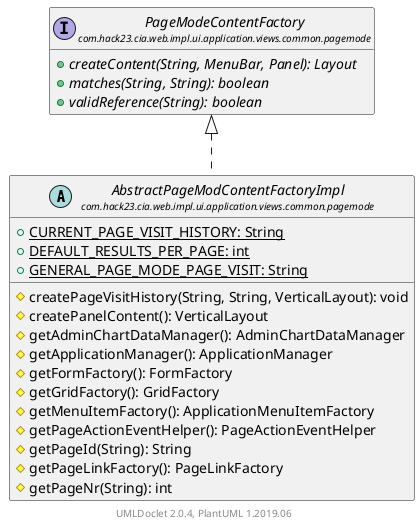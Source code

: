 @startuml
    set namespaceSeparator none
    hide empty fields
    hide empty methods

    abstract class "<size:14>AbstractPageModContentFactoryImpl\n<size:10>com.hack23.cia.web.impl.ui.application.views.common.pagemode" as com.hack23.cia.web.impl.ui.application.views.common.pagemode.AbstractPageModContentFactoryImpl [[AbstractPageModContentFactoryImpl.html]] {
        {static} +CURRENT_PAGE_VISIT_HISTORY: String
        {static} +DEFAULT_RESULTS_PER_PAGE: int
        {static} +GENERAL_PAGE_MODE_PAGE_VISIT: String
        #createPageVisitHistory(String, String, VerticalLayout): void
        #createPanelContent(): VerticalLayout
        #getAdminChartDataManager(): AdminChartDataManager
        #getApplicationManager(): ApplicationManager
        #getFormFactory(): FormFactory
        #getGridFactory(): GridFactory
        #getMenuItemFactory(): ApplicationMenuItemFactory
        #getPageActionEventHelper(): PageActionEventHelper
        #getPageId(String): String
        #getPageLinkFactory(): PageLinkFactory
        #getPageNr(String): int
    }

    interface "<size:14>PageModeContentFactory\n<size:10>com.hack23.cia.web.impl.ui.application.views.common.pagemode" as com.hack23.cia.web.impl.ui.application.views.common.pagemode.PageModeContentFactory [[PageModeContentFactory.html]] {
        {abstract} +createContent(String, MenuBar, Panel): Layout
        {abstract} +matches(String, String): boolean
        {abstract} +validReference(String): boolean
    }

    com.hack23.cia.web.impl.ui.application.views.common.pagemode.PageModeContentFactory <|.. com.hack23.cia.web.impl.ui.application.views.common.pagemode.AbstractPageModContentFactoryImpl

    center footer UMLDoclet 2.0.4, PlantUML 1.2019.06
@enduml
